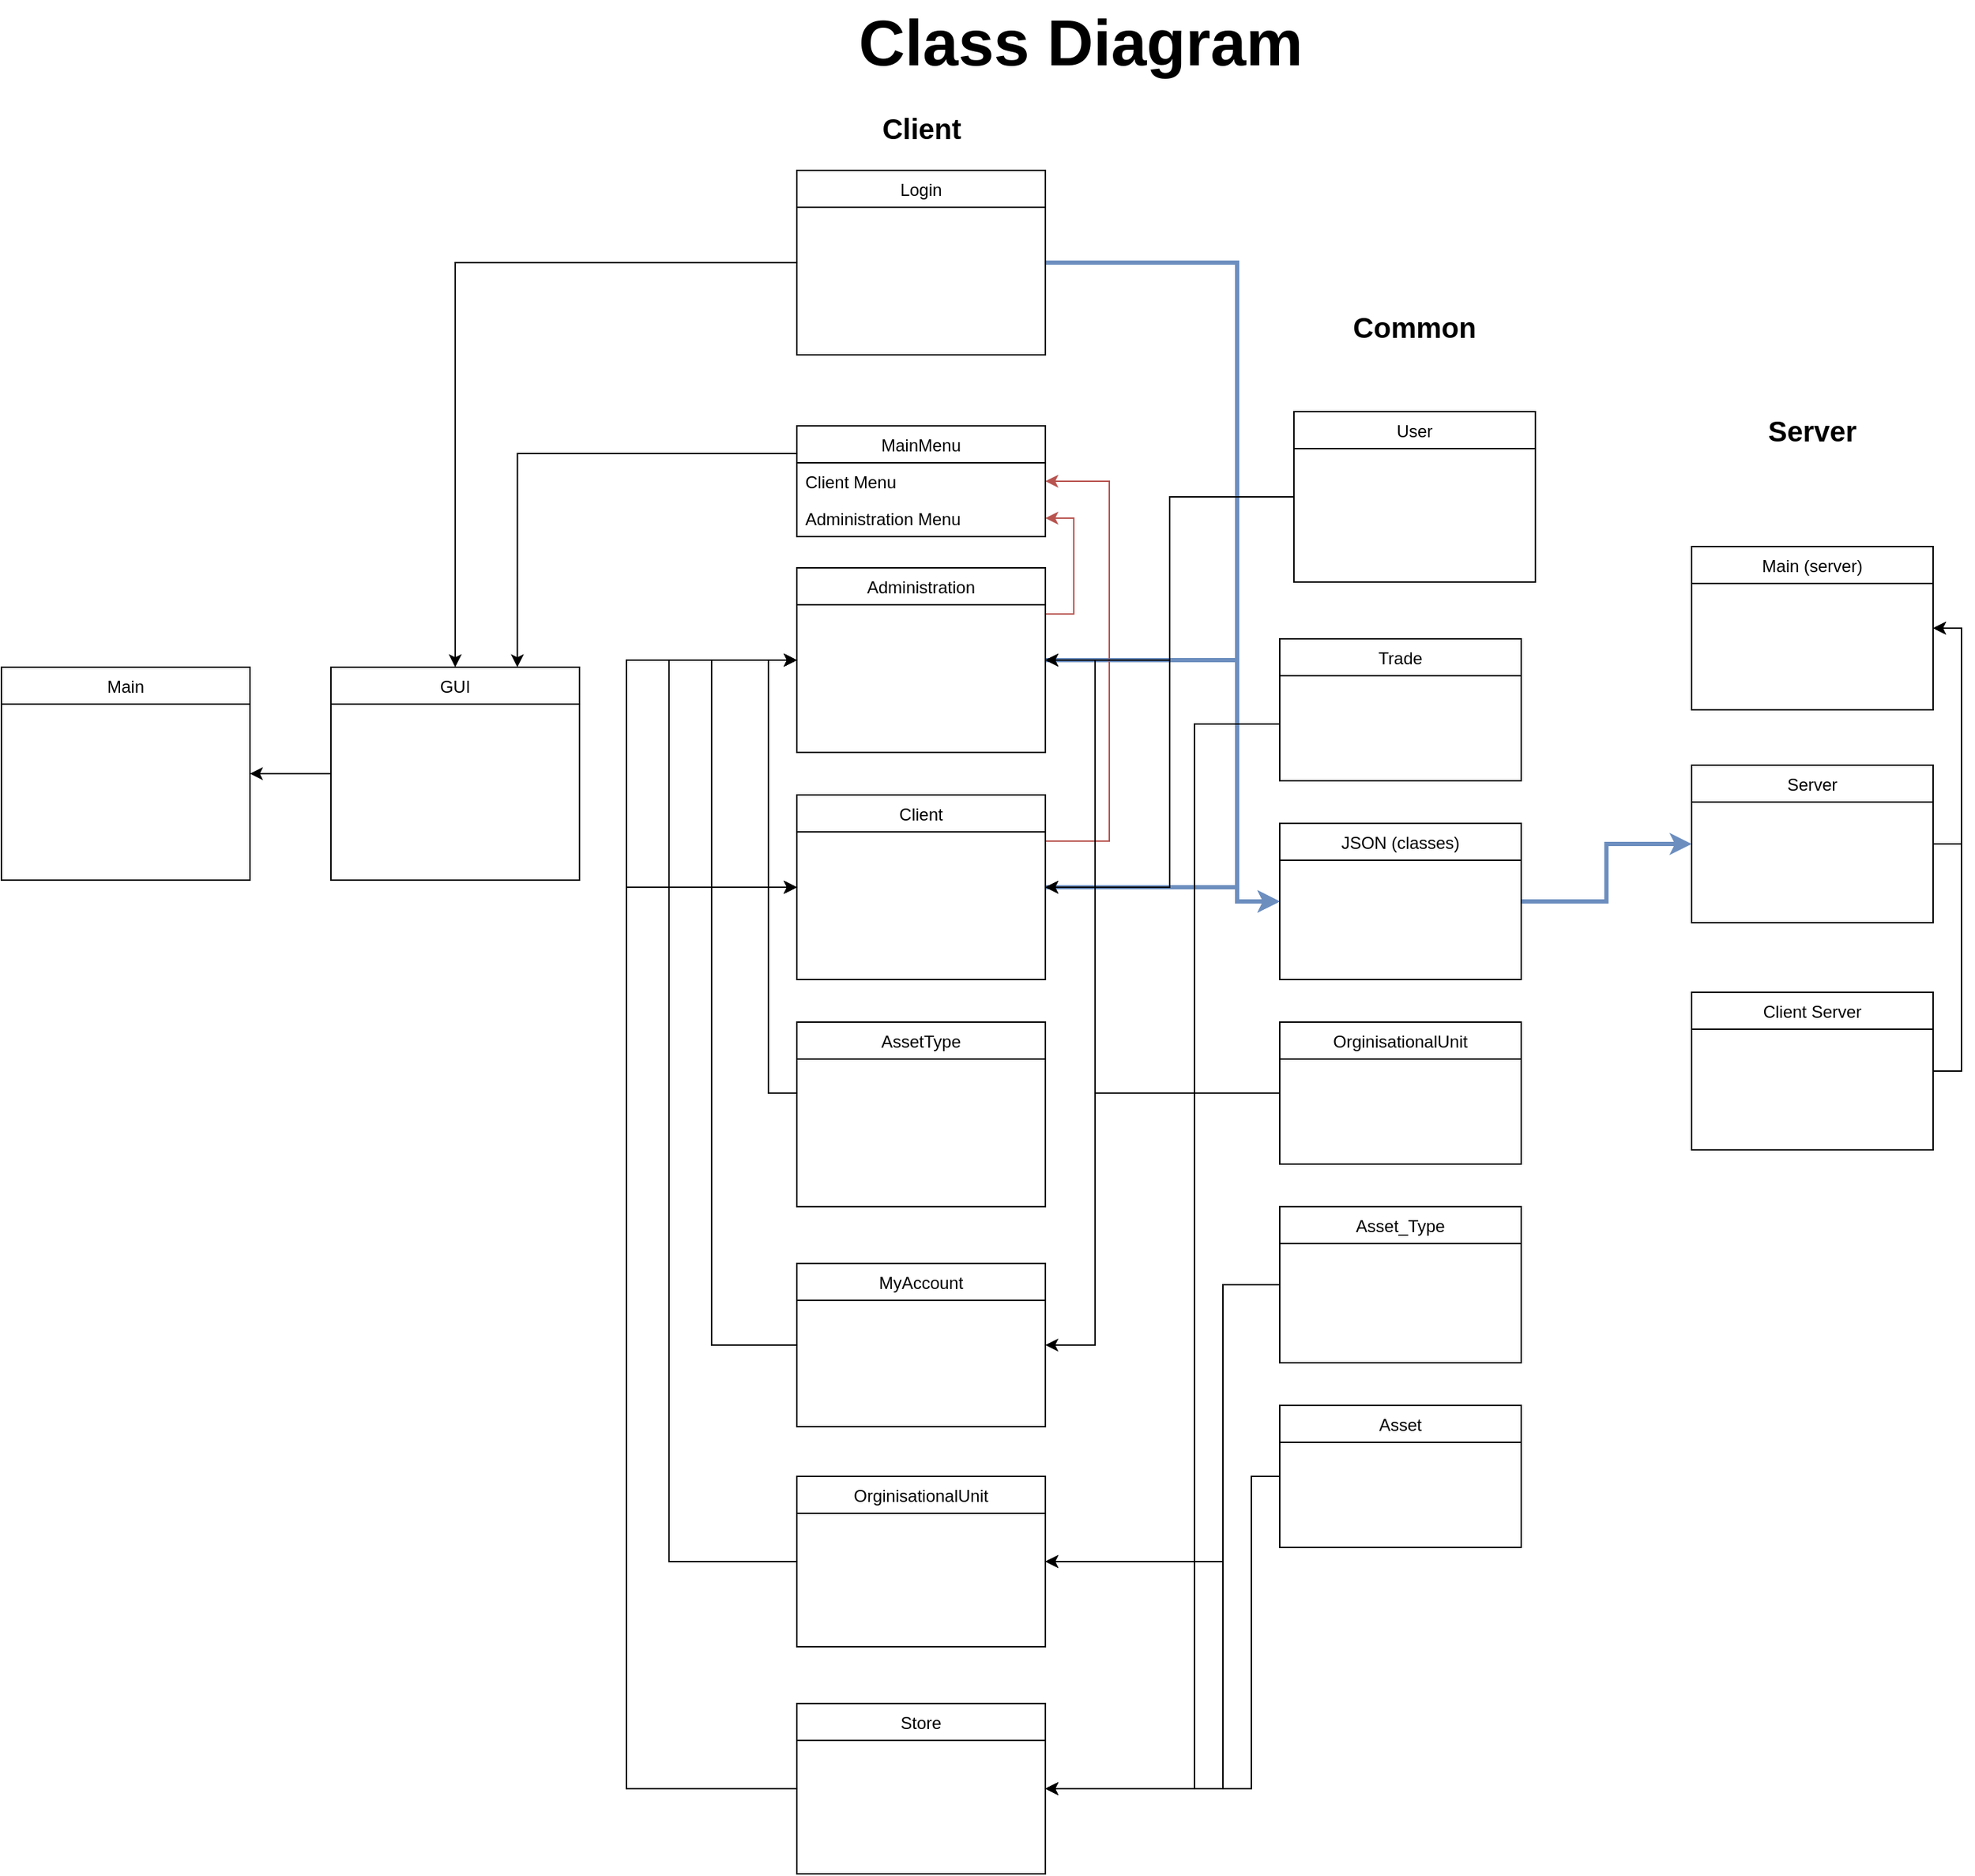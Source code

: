 <mxfile version="14.5.1" type="device"><diagram name="Page-1" id="c4acf3e9-155e-7222-9cf6-157b1a14988f"><mxGraphModel dx="3565" dy="4215" grid="1" gridSize="10" guides="1" tooltips="1" connect="1" arrows="1" fold="1" page="1" pageScale="1" pageWidth="850" pageHeight="1100" background="#ffffff" math="0" shadow="0"><root><mxCell id="0"/><mxCell id="1" parent="0"/><mxCell id="dqRf7nJ6A0VRQJSThc0S-7" value="&lt;b&gt;&lt;font style=&quot;font-size: 45px&quot;&gt;Class Diagram&lt;br&gt;&lt;/font&gt;&lt;/b&gt;" style="text;html=1;strokeColor=none;fillColor=none;align=center;verticalAlign=middle;whiteSpace=wrap;rounded=0;" parent="1" vertex="1"><mxGeometry x="10" y="-2150" width="500" height="60" as="geometry"/></mxCell><mxCell id="jfDTNCtwSpQSvdewAqJJ-163" style="edgeStyle=orthogonalEdgeStyle;rounded=0;orthogonalLoop=1;jettySize=auto;html=1;entryX=1;entryY=0.5;entryDx=0;entryDy=0;strokeWidth=1;" parent="1" source="dqRf7nJ6A0VRQJSThc0S-15" target="jfDTNCtwSpQSvdewAqJJ-55" edge="1"><mxGeometry relative="1" as="geometry"><Array as="points"><mxPoint x="380" y="-1110"/><mxPoint x="380" y="-890"/></Array></mxGeometry></mxCell><mxCell id="dqRf7nJ6A0VRQJSThc0S-15" value="Asset" style="swimlane;fontStyle=0;childLayout=stackLayout;horizontal=1;startSize=26;fillColor=none;horizontalStack=0;resizeParent=1;resizeParentMax=0;resizeLast=0;collapsible=1;marginBottom=0;" parent="1" vertex="1"><mxGeometry x="400" y="-1160" width="170" height="100" as="geometry"/></mxCell><mxCell id="jfDTNCtwSpQSvdewAqJJ-131" style="edgeStyle=orthogonalEdgeStyle;rounded=0;orthogonalLoop=1;jettySize=auto;html=1;exitX=1;exitY=0.25;exitDx=0;exitDy=0;entryX=1;entryY=0.5;entryDx=0;entryDy=0;fillColor=#f8cecc;strokeColor=#b85450;" parent="1" source="dqRf7nJ6A0VRQJSThc0S-19" target="jfDTNCtwSpQSvdewAqJJ-126" edge="1"><mxGeometry relative="1" as="geometry"/></mxCell><mxCell id="jfDTNCtwSpQSvdewAqJJ-167" style="edgeStyle=orthogonalEdgeStyle;rounded=0;orthogonalLoop=1;jettySize=auto;html=1;entryX=0;entryY=0.5;entryDx=0;entryDy=0;strokeWidth=3;fillColor=#dae8fc;strokeColor=#6c8ebf;" parent="1" source="dqRf7nJ6A0VRQJSThc0S-19" target="jfDTNCtwSpQSvdewAqJJ-65" edge="1"><mxGeometry relative="1" as="geometry"><Array as="points"><mxPoint x="370" y="-1685"/><mxPoint x="370" y="-1515"/></Array></mxGeometry></mxCell><mxCell id="dqRf7nJ6A0VRQJSThc0S-19" value="Administration" style="swimlane;fontStyle=0;childLayout=stackLayout;horizontal=1;startSize=26;fillColor=none;horizontalStack=0;resizeParent=1;resizeParentMax=0;resizeLast=0;collapsible=1;marginBottom=0;" parent="1" vertex="1"><mxGeometry x="60" y="-1750" width="175" height="130" as="geometry"/></mxCell><mxCell id="jfDTNCtwSpQSvdewAqJJ-136" style="edgeStyle=orthogonalEdgeStyle;rounded=0;orthogonalLoop=1;jettySize=auto;html=1;entryX=0;entryY=0.5;entryDx=0;entryDy=0;" parent="1" source="jfDTNCtwSpQSvdewAqJJ-1" target="jfDTNCtwSpQSvdewAqJJ-13" edge="1"><mxGeometry relative="1" as="geometry"><Array as="points"><mxPoint x="40" y="-1380"/><mxPoint x="40" y="-1525"/></Array></mxGeometry></mxCell><mxCell id="jfDTNCtwSpQSvdewAqJJ-138" style="edgeStyle=orthogonalEdgeStyle;rounded=0;orthogonalLoop=1;jettySize=auto;html=1;entryX=0;entryY=0.5;entryDx=0;entryDy=0;" parent="1" source="jfDTNCtwSpQSvdewAqJJ-1" target="dqRf7nJ6A0VRQJSThc0S-19" edge="1"><mxGeometry relative="1" as="geometry"><Array as="points"><mxPoint x="40" y="-1380"/><mxPoint x="40" y="-1685"/></Array></mxGeometry></mxCell><mxCell id="jfDTNCtwSpQSvdewAqJJ-1" value="AssetType" style="swimlane;fontStyle=0;childLayout=stackLayout;horizontal=1;startSize=26;fillColor=none;horizontalStack=0;resizeParent=1;resizeParentMax=0;resizeLast=0;collapsible=1;marginBottom=0;" parent="1" vertex="1"><mxGeometry x="60" y="-1430" width="175" height="130" as="geometry"/></mxCell><mxCell id="jfDTNCtwSpQSvdewAqJJ-137" style="edgeStyle=orthogonalEdgeStyle;rounded=0;orthogonalLoop=1;jettySize=auto;html=1;exitX=1;exitY=0.25;exitDx=0;exitDy=0;entryX=1;entryY=0.5;entryDx=0;entryDy=0;fillColor=#f8cecc;strokeColor=#b85450;" parent="1" source="jfDTNCtwSpQSvdewAqJJ-13" target="jfDTNCtwSpQSvdewAqJJ-125" edge="1"><mxGeometry relative="1" as="geometry"><Array as="points"><mxPoint x="280" y="-1557"/><mxPoint x="280" y="-1811"/></Array></mxGeometry></mxCell><mxCell id="jfDTNCtwSpQSvdewAqJJ-168" style="edgeStyle=orthogonalEdgeStyle;rounded=0;orthogonalLoop=1;jettySize=auto;html=1;entryX=0;entryY=0.5;entryDx=0;entryDy=0;strokeWidth=3;fillColor=#dae8fc;strokeColor=#6c8ebf;" parent="1" source="jfDTNCtwSpQSvdewAqJJ-13" target="jfDTNCtwSpQSvdewAqJJ-65" edge="1"><mxGeometry relative="1" as="geometry"><Array as="points"><mxPoint x="370" y="-1525"/><mxPoint x="370" y="-1515"/></Array></mxGeometry></mxCell><mxCell id="jfDTNCtwSpQSvdewAqJJ-13" value="Client" style="swimlane;fontStyle=0;childLayout=stackLayout;horizontal=1;startSize=26;fillColor=none;horizontalStack=0;resizeParent=1;resizeParentMax=0;resizeLast=0;collapsible=1;marginBottom=0;" parent="1" vertex="1"><mxGeometry x="60" y="-1590" width="175" height="130" as="geometry"/></mxCell><mxCell id="jfDTNCtwSpQSvdewAqJJ-110" style="edgeStyle=orthogonalEdgeStyle;rounded=0;orthogonalLoop=1;jettySize=auto;html=1;exitX=0;exitY=0.5;exitDx=0;exitDy=0;entryX=1;entryY=0.5;entryDx=0;entryDy=0;" parent="1" source="jfDTNCtwSpQSvdewAqJJ-19" target="jfDTNCtwSpQSvdewAqJJ-31" edge="1"><mxGeometry relative="1" as="geometry"/></mxCell><mxCell id="jfDTNCtwSpQSvdewAqJJ-19" value="GUI" style="swimlane;fontStyle=0;childLayout=stackLayout;horizontal=1;startSize=26;fillColor=none;horizontalStack=0;resizeParent=1;resizeParentMax=0;resizeLast=0;collapsible=1;marginBottom=0;" parent="1" vertex="1"><mxGeometry x="-268" y="-1680" width="175" height="150" as="geometry"/></mxCell><mxCell id="jfDTNCtwSpQSvdewAqJJ-109" style="edgeStyle=orthogonalEdgeStyle;rounded=0;orthogonalLoop=1;jettySize=auto;html=1;exitX=0;exitY=0.5;exitDx=0;exitDy=0;entryX=0.5;entryY=0;entryDx=0;entryDy=0;" parent="1" source="jfDTNCtwSpQSvdewAqJJ-25" target="jfDTNCtwSpQSvdewAqJJ-19" edge="1"><mxGeometry relative="1" as="geometry"/></mxCell><mxCell id="jfDTNCtwSpQSvdewAqJJ-157" style="edgeStyle=orthogonalEdgeStyle;rounded=0;orthogonalLoop=1;jettySize=auto;html=1;entryX=0;entryY=0.5;entryDx=0;entryDy=0;strokeWidth=3;fillColor=#dae8fc;strokeColor=#6c8ebf;" parent="1" source="jfDTNCtwSpQSvdewAqJJ-25" target="jfDTNCtwSpQSvdewAqJJ-65" edge="1"><mxGeometry relative="1" as="geometry"><Array as="points"><mxPoint x="370" y="-1965"/><mxPoint x="370" y="-1515"/></Array></mxGeometry></mxCell><mxCell id="jfDTNCtwSpQSvdewAqJJ-25" value="Login" style="swimlane;fontStyle=0;childLayout=stackLayout;horizontal=1;startSize=26;fillColor=none;horizontalStack=0;resizeParent=1;resizeParentMax=0;resizeLast=0;collapsible=1;marginBottom=0;" parent="1" vertex="1"><mxGeometry x="60" y="-2030" width="175" height="130" as="geometry"/></mxCell><mxCell id="jfDTNCtwSpQSvdewAqJJ-31" value="Main" style="swimlane;fontStyle=0;childLayout=stackLayout;horizontal=1;startSize=26;fillColor=none;horizontalStack=0;resizeParent=1;resizeParentMax=0;resizeLast=0;collapsible=1;marginBottom=0;" parent="1" vertex="1"><mxGeometry x="-500" y="-1680" width="175" height="150" as="geometry"/></mxCell><mxCell id="jfDTNCtwSpQSvdewAqJJ-129" style="edgeStyle=orthogonalEdgeStyle;rounded=0;orthogonalLoop=1;jettySize=auto;html=1;exitX=0;exitY=0.25;exitDx=0;exitDy=0;entryX=0.75;entryY=0;entryDx=0;entryDy=0;" parent="1" source="jfDTNCtwSpQSvdewAqJJ-37" target="jfDTNCtwSpQSvdewAqJJ-19" edge="1"><mxGeometry relative="1" as="geometry"/></mxCell><mxCell id="jfDTNCtwSpQSvdewAqJJ-37" value="MainMenu" style="swimlane;fontStyle=0;childLayout=stackLayout;horizontal=1;startSize=26;fillColor=none;horizontalStack=0;resizeParent=1;resizeParentMax=0;resizeLast=0;collapsible=1;marginBottom=0;" parent="1" vertex="1"><mxGeometry x="60" y="-1850" width="175" height="78" as="geometry"/></mxCell><mxCell id="jfDTNCtwSpQSvdewAqJJ-125" value="Client Menu" style="text;strokeColor=none;fillColor=none;align=left;verticalAlign=top;spacingLeft=4;spacingRight=4;overflow=hidden;rotatable=0;points=[[0,0.5],[1,0.5]];portConstraint=eastwest;" parent="jfDTNCtwSpQSvdewAqJJ-37" vertex="1"><mxGeometry y="26" width="175" height="26" as="geometry"/></mxCell><mxCell id="jfDTNCtwSpQSvdewAqJJ-126" value="Administration Menu" style="text;strokeColor=none;fillColor=none;align=left;verticalAlign=top;spacingLeft=4;spacingRight=4;overflow=hidden;rotatable=0;points=[[0,0.5],[1,0.5]];portConstraint=eastwest;" parent="jfDTNCtwSpQSvdewAqJJ-37" vertex="1"><mxGeometry y="52" width="175" height="26" as="geometry"/></mxCell><mxCell id="jfDTNCtwSpQSvdewAqJJ-140" style="edgeStyle=orthogonalEdgeStyle;rounded=0;orthogonalLoop=1;jettySize=auto;html=1;exitX=0;exitY=0.5;exitDx=0;exitDy=0;entryX=0;entryY=0.5;entryDx=0;entryDy=0;" parent="1" source="jfDTNCtwSpQSvdewAqJJ-43" target="jfDTNCtwSpQSvdewAqJJ-13" edge="1"><mxGeometry relative="1" as="geometry"><Array as="points"><mxPoint y="-1203"/><mxPoint y="-1525"/></Array></mxGeometry></mxCell><mxCell id="jfDTNCtwSpQSvdewAqJJ-141" style="edgeStyle=orthogonalEdgeStyle;rounded=0;orthogonalLoop=1;jettySize=auto;html=1;entryX=0;entryY=0.5;entryDx=0;entryDy=0;" parent="1" source="jfDTNCtwSpQSvdewAqJJ-43" target="dqRf7nJ6A0VRQJSThc0S-19" edge="1"><mxGeometry relative="1" as="geometry"><Array as="points"><mxPoint y="-1203"/><mxPoint y="-1685"/></Array></mxGeometry></mxCell><mxCell id="jfDTNCtwSpQSvdewAqJJ-43" value="MyAccount" style="swimlane;fontStyle=0;childLayout=stackLayout;horizontal=1;startSize=26;fillColor=none;horizontalStack=0;resizeParent=1;resizeParentMax=0;resizeLast=0;collapsible=1;marginBottom=0;" parent="1" vertex="1"><mxGeometry x="60" y="-1260" width="175" height="115" as="geometry"/></mxCell><mxCell id="jfDTNCtwSpQSvdewAqJJ-142" style="edgeStyle=orthogonalEdgeStyle;rounded=0;orthogonalLoop=1;jettySize=auto;html=1;entryX=0;entryY=0.5;entryDx=0;entryDy=0;" parent="1" source="jfDTNCtwSpQSvdewAqJJ-49" target="jfDTNCtwSpQSvdewAqJJ-13" edge="1"><mxGeometry relative="1" as="geometry"><Array as="points"><mxPoint x="-30" y="-1050"/><mxPoint x="-30" y="-1525"/></Array></mxGeometry></mxCell><mxCell id="jfDTNCtwSpQSvdewAqJJ-145" style="edgeStyle=orthogonalEdgeStyle;rounded=0;orthogonalLoop=1;jettySize=auto;html=1;exitX=0;exitY=0.5;exitDx=0;exitDy=0;entryX=0;entryY=0.5;entryDx=0;entryDy=0;" parent="1" source="jfDTNCtwSpQSvdewAqJJ-49" target="dqRf7nJ6A0VRQJSThc0S-19" edge="1"><mxGeometry relative="1" as="geometry"><Array as="points"><mxPoint x="-30" y="-1050"/><mxPoint x="-30" y="-1685"/></Array></mxGeometry></mxCell><mxCell id="jfDTNCtwSpQSvdewAqJJ-49" value="OrginisationalUnit" style="swimlane;fontStyle=0;childLayout=stackLayout;horizontal=1;startSize=26;fillColor=none;horizontalStack=0;resizeParent=1;resizeParentMax=0;resizeLast=0;collapsible=1;marginBottom=0;" parent="1" vertex="1"><mxGeometry x="60" y="-1110" width="175" height="120" as="geometry"/></mxCell><mxCell id="jfDTNCtwSpQSvdewAqJJ-144" style="edgeStyle=orthogonalEdgeStyle;rounded=0;orthogonalLoop=1;jettySize=auto;html=1;entryX=0;entryY=0.5;entryDx=0;entryDy=0;" parent="1" source="jfDTNCtwSpQSvdewAqJJ-55" target="jfDTNCtwSpQSvdewAqJJ-13" edge="1"><mxGeometry relative="1" as="geometry"><Array as="points"><mxPoint x="-60" y="-890"/><mxPoint x="-60" y="-1525"/></Array></mxGeometry></mxCell><mxCell id="jfDTNCtwSpQSvdewAqJJ-147" style="edgeStyle=orthogonalEdgeStyle;rounded=0;orthogonalLoop=1;jettySize=auto;html=1;entryX=0;entryY=0.5;entryDx=0;entryDy=0;" parent="1" source="jfDTNCtwSpQSvdewAqJJ-55" target="dqRf7nJ6A0VRQJSThc0S-19" edge="1"><mxGeometry relative="1" as="geometry"><Array as="points"><mxPoint x="-60" y="-890"/><mxPoint x="-60" y="-1685"/></Array></mxGeometry></mxCell><mxCell id="jfDTNCtwSpQSvdewAqJJ-55" value="Store" style="swimlane;fontStyle=0;childLayout=stackLayout;horizontal=1;startSize=26;fillColor=none;horizontalStack=0;resizeParent=1;resizeParentMax=0;resizeLast=0;collapsible=1;marginBottom=0;" parent="1" vertex="1"><mxGeometry x="60" y="-950" width="175" height="120" as="geometry"/></mxCell><mxCell id="jfDTNCtwSpQSvdewAqJJ-162" style="edgeStyle=orthogonalEdgeStyle;rounded=0;orthogonalLoop=1;jettySize=auto;html=1;entryX=1;entryY=0.5;entryDx=0;entryDy=0;strokeWidth=1;" parent="1" source="jfDTNCtwSpQSvdewAqJJ-61" target="jfDTNCtwSpQSvdewAqJJ-55" edge="1"><mxGeometry relative="1" as="geometry"><Array as="points"><mxPoint x="360" y="-1245"/><mxPoint x="360" y="-890"/></Array></mxGeometry></mxCell><mxCell id="jfDTNCtwSpQSvdewAqJJ-166" style="edgeStyle=orthogonalEdgeStyle;rounded=0;orthogonalLoop=1;jettySize=auto;html=1;entryX=1;entryY=0.5;entryDx=0;entryDy=0;strokeWidth=1;" parent="1" source="jfDTNCtwSpQSvdewAqJJ-61" target="jfDTNCtwSpQSvdewAqJJ-49" edge="1"><mxGeometry relative="1" as="geometry"><Array as="points"><mxPoint x="360" y="-1245"/><mxPoint x="360" y="-1050"/></Array></mxGeometry></mxCell><mxCell id="jfDTNCtwSpQSvdewAqJJ-61" value="Asset_Type" style="swimlane;fontStyle=0;childLayout=stackLayout;horizontal=1;startSize=26;fillColor=none;horizontalStack=0;resizeParent=1;resizeParentMax=0;resizeLast=0;collapsible=1;marginBottom=0;" parent="1" vertex="1"><mxGeometry x="400" y="-1300" width="170" height="110" as="geometry"/></mxCell><mxCell id="jfDTNCtwSpQSvdewAqJJ-152" style="edgeStyle=orthogonalEdgeStyle;rounded=0;orthogonalLoop=1;jettySize=auto;html=1;entryX=0;entryY=0.5;entryDx=0;entryDy=0;strokeWidth=3;fillColor=#dae8fc;strokeColor=#6c8ebf;" parent="1" source="jfDTNCtwSpQSvdewAqJJ-65" target="jfDTNCtwSpQSvdewAqJJ-89" edge="1"><mxGeometry relative="1" as="geometry"/></mxCell><mxCell id="jfDTNCtwSpQSvdewAqJJ-65" value="JSON (classes)" style="swimlane;fontStyle=0;childLayout=stackLayout;horizontal=1;startSize=26;fillColor=none;horizontalStack=0;resizeParent=1;resizeParentMax=0;resizeLast=0;collapsible=1;marginBottom=0;" parent="1" vertex="1"><mxGeometry x="400" y="-1570" width="170" height="110" as="geometry"/></mxCell><mxCell id="jfDTNCtwSpQSvdewAqJJ-133" style="edgeStyle=orthogonalEdgeStyle;rounded=0;orthogonalLoop=1;jettySize=auto;html=1;exitX=0;exitY=0.5;exitDx=0;exitDy=0;entryX=1;entryY=0.5;entryDx=0;entryDy=0;" parent="1" source="jfDTNCtwSpQSvdewAqJJ-70" target="jfDTNCtwSpQSvdewAqJJ-13" edge="1"><mxGeometry relative="1" as="geometry"/></mxCell><mxCell id="jfDTNCtwSpQSvdewAqJJ-134" style="edgeStyle=orthogonalEdgeStyle;rounded=0;orthogonalLoop=1;jettySize=auto;html=1;exitX=0;exitY=0.5;exitDx=0;exitDy=0;entryX=1;entryY=0.5;entryDx=0;entryDy=0;" parent="1" source="jfDTNCtwSpQSvdewAqJJ-70" target="dqRf7nJ6A0VRQJSThc0S-19" edge="1"><mxGeometry relative="1" as="geometry"/></mxCell><mxCell id="jfDTNCtwSpQSvdewAqJJ-70" value="User" style="swimlane;fontStyle=0;childLayout=stackLayout;horizontal=1;startSize=26;fillColor=none;horizontalStack=0;resizeParent=1;resizeParentMax=0;resizeLast=0;collapsible=1;marginBottom=0;" parent="1" vertex="1"><mxGeometry x="410" y="-1860" width="170" height="120" as="geometry"/></mxCell><mxCell id="jfDTNCtwSpQSvdewAqJJ-155" style="edgeStyle=orthogonalEdgeStyle;rounded=0;orthogonalLoop=1;jettySize=auto;html=1;entryX=1;entryY=0.5;entryDx=0;entryDy=0;" parent="1" source="jfDTNCtwSpQSvdewAqJJ-74" target="jfDTNCtwSpQSvdewAqJJ-55" edge="1"><mxGeometry relative="1" as="geometry"><Array as="points"><mxPoint x="340" y="-1640"/><mxPoint x="340" y="-890"/></Array></mxGeometry></mxCell><mxCell id="jfDTNCtwSpQSvdewAqJJ-156" style="edgeStyle=orthogonalEdgeStyle;rounded=0;orthogonalLoop=1;jettySize=auto;html=1;entryX=1;entryY=0.5;entryDx=0;entryDy=0;" parent="1" source="jfDTNCtwSpQSvdewAqJJ-74" target="jfDTNCtwSpQSvdewAqJJ-49" edge="1"><mxGeometry relative="1" as="geometry"><Array as="points"><mxPoint x="340" y="-1640"/><mxPoint x="340" y="-1050"/></Array></mxGeometry></mxCell><mxCell id="jfDTNCtwSpQSvdewAqJJ-74" value="Trade" style="swimlane;fontStyle=0;childLayout=stackLayout;horizontal=1;startSize=26;fillColor=none;horizontalStack=0;resizeParent=1;resizeParentMax=0;resizeLast=0;collapsible=1;marginBottom=0;" parent="1" vertex="1"><mxGeometry x="400" y="-1700" width="170" height="100" as="geometry"/></mxCell><mxCell id="jfDTNCtwSpQSvdewAqJJ-158" style="edgeStyle=orthogonalEdgeStyle;rounded=0;orthogonalLoop=1;jettySize=auto;html=1;entryX=1;entryY=0.5;entryDx=0;entryDy=0;strokeWidth=1;" parent="1" source="jfDTNCtwSpQSvdewAqJJ-78" target="jfDTNCtwSpQSvdewAqJJ-43" edge="1"><mxGeometry relative="1" as="geometry"><Array as="points"><mxPoint x="270" y="-1380"/><mxPoint x="270" y="-1203"/></Array></mxGeometry></mxCell><mxCell id="jfDTNCtwSpQSvdewAqJJ-159" style="edgeStyle=orthogonalEdgeStyle;rounded=0;orthogonalLoop=1;jettySize=auto;html=1;entryX=1;entryY=0.5;entryDx=0;entryDy=0;strokeWidth=1;" parent="1" source="jfDTNCtwSpQSvdewAqJJ-78" target="jfDTNCtwSpQSvdewAqJJ-13" edge="1"><mxGeometry relative="1" as="geometry"><Array as="points"><mxPoint x="270" y="-1380"/><mxPoint x="270" y="-1525"/></Array></mxGeometry></mxCell><mxCell id="jfDTNCtwSpQSvdewAqJJ-161" style="edgeStyle=orthogonalEdgeStyle;rounded=0;orthogonalLoop=1;jettySize=auto;html=1;entryX=1;entryY=0.5;entryDx=0;entryDy=0;strokeWidth=1;" parent="1" source="jfDTNCtwSpQSvdewAqJJ-78" target="dqRf7nJ6A0VRQJSThc0S-19" edge="1"><mxGeometry relative="1" as="geometry"><Array as="points"><mxPoint x="270" y="-1380"/><mxPoint x="270" y="-1685"/></Array></mxGeometry></mxCell><mxCell id="jfDTNCtwSpQSvdewAqJJ-78" value="OrginisationalUnit" style="swimlane;fontStyle=0;childLayout=stackLayout;horizontal=1;startSize=26;fillColor=none;horizontalStack=0;resizeParent=1;resizeParentMax=0;resizeLast=0;collapsible=1;marginBottom=0;" parent="1" vertex="1"><mxGeometry x="400" y="-1430" width="170" height="100" as="geometry"/></mxCell><mxCell id="jfDTNCtwSpQSvdewAqJJ-82" value="Main (server)" style="swimlane;fontStyle=0;childLayout=stackLayout;horizontal=1;startSize=26;fillColor=none;horizontalStack=0;resizeParent=1;resizeParentMax=0;resizeLast=0;collapsible=1;marginBottom=0;" parent="1" vertex="1"><mxGeometry x="690" y="-1765" width="170" height="115" as="geometry"/></mxCell><mxCell id="jfDTNCtwSpQSvdewAqJJ-86" value="&lt;b&gt;&lt;font style=&quot;font-size: 20px&quot;&gt;Common&lt;/font&gt;&lt;/b&gt;" style="text;html=1;strokeColor=none;fillColor=none;align=center;verticalAlign=middle;whiteSpace=wrap;rounded=0;" parent="1" vertex="1"><mxGeometry x="435" y="-1930" width="120" height="20" as="geometry"/></mxCell><mxCell id="jfDTNCtwSpQSvdewAqJJ-87" value="&lt;b&gt;&lt;font style=&quot;font-size: 20px&quot;&gt;Client&lt;/font&gt;&lt;/b&gt;" style="text;html=1;strokeColor=none;fillColor=none;align=center;verticalAlign=middle;whiteSpace=wrap;rounded=0;" parent="1" vertex="1"><mxGeometry x="87.5" y="-2070" width="120" height="20" as="geometry"/></mxCell><mxCell id="jfDTNCtwSpQSvdewAqJJ-88" value="&lt;b&gt;&lt;font style=&quot;font-size: 20px&quot;&gt;Server&lt;/font&gt;&lt;/b&gt;" style="text;html=1;strokeColor=none;fillColor=none;align=center;verticalAlign=middle;whiteSpace=wrap;rounded=0;" parent="1" vertex="1"><mxGeometry x="715" y="-1857" width="120" height="20" as="geometry"/></mxCell><mxCell id="jfDTNCtwSpQSvdewAqJJ-150" style="edgeStyle=orthogonalEdgeStyle;rounded=0;orthogonalLoop=1;jettySize=auto;html=1;entryX=1;entryY=0.5;entryDx=0;entryDy=0;" parent="1" source="jfDTNCtwSpQSvdewAqJJ-89" target="jfDTNCtwSpQSvdewAqJJ-82" edge="1"><mxGeometry relative="1" as="geometry"><Array as="points"><mxPoint x="880" y="-1555"/><mxPoint x="880" y="-1707"/></Array></mxGeometry></mxCell><mxCell id="jfDTNCtwSpQSvdewAqJJ-89" value="Server" style="swimlane;fontStyle=0;childLayout=stackLayout;horizontal=1;startSize=26;fillColor=none;horizontalStack=0;resizeParent=1;resizeParentMax=0;resizeLast=0;collapsible=1;marginBottom=0;" parent="1" vertex="1"><mxGeometry x="690" y="-1611" width="170" height="111" as="geometry"/></mxCell><mxCell id="jfDTNCtwSpQSvdewAqJJ-151" style="edgeStyle=orthogonalEdgeStyle;rounded=0;orthogonalLoop=1;jettySize=auto;html=1;entryX=1;entryY=0.5;entryDx=0;entryDy=0;" parent="1" source="jfDTNCtwSpQSvdewAqJJ-93" target="jfDTNCtwSpQSvdewAqJJ-82" edge="1"><mxGeometry relative="1" as="geometry"><Array as="points"><mxPoint x="880" y="-1395"/><mxPoint x="880" y="-1707"/></Array></mxGeometry></mxCell><mxCell id="jfDTNCtwSpQSvdewAqJJ-93" value="Client Server" style="swimlane;fontStyle=0;childLayout=stackLayout;horizontal=1;startSize=26;fillColor=none;horizontalStack=0;resizeParent=1;resizeParentMax=0;resizeLast=0;collapsible=1;marginBottom=0;" parent="1" vertex="1"><mxGeometry x="690" y="-1451" width="170" height="111" as="geometry"/></mxCell></root></mxGraphModel></diagram></mxfile>